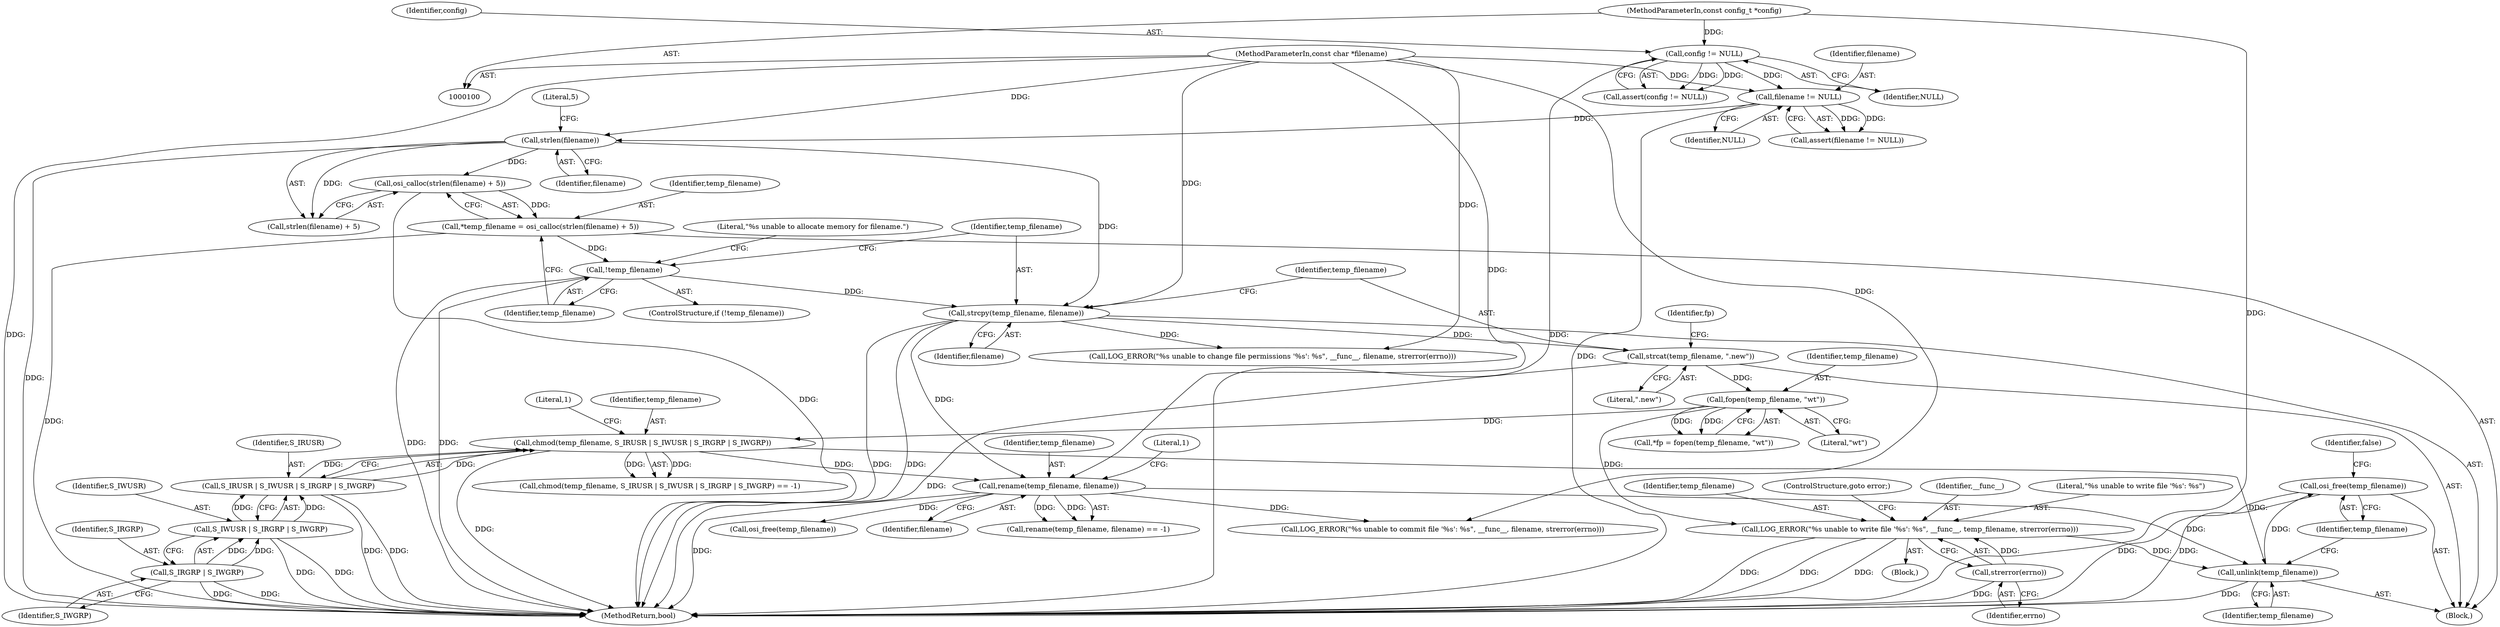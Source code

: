 digraph "0_Android_472271b153c5dc53c28beac55480a8d8434b2d5c_56@API" {
"1000282" [label="(Call,osi_free(temp_filename))"];
"1000280" [label="(Call,unlink(temp_filename))"];
"1000262" [label="(Call,rename(temp_filename, filename))"];
"1000241" [label="(Call,chmod(temp_filename, S_IRUSR | S_IWUSR | S_IRGRP | S_IWGRP))"];
"1000143" [label="(Call,fopen(temp_filename, \"wt\"))"];
"1000137" [label="(Call,strcat(temp_filename, \".new\"))"];
"1000134" [label="(Call,strcpy(temp_filename, filename))"];
"1000126" [label="(Call,!temp_filename)"];
"1000118" [label="(Call,*temp_filename = osi_calloc(strlen(filename) + 5))"];
"1000120" [label="(Call,osi_calloc(strlen(filename) + 5))"];
"1000122" [label="(Call,strlen(filename))"];
"1000109" [label="(Call,filename != NULL)"];
"1000102" [label="(MethodParameterIn,const char *filename)"];
"1000105" [label="(Call,config != NULL)"];
"1000101" [label="(MethodParameterIn,const config_t *config)"];
"1000243" [label="(Call,S_IRUSR | S_IWUSR | S_IRGRP | S_IWGRP)"];
"1000245" [label="(Call,S_IWUSR | S_IRGRP | S_IWGRP)"];
"1000247" [label="(Call,S_IRGRP | S_IWGRP)"];
"1000150" [label="(Call,LOG_ERROR(\"%s unable to write file '%s': %s\", __func__, temp_filename, strerror(errno)))"];
"1000154" [label="(Call,strerror(errno))"];
"1000150" [label="(Call,LOG_ERROR(\"%s unable to write file '%s': %s\", __func__, temp_filename, strerror(errno)))"];
"1000120" [label="(Call,osi_calloc(strlen(filename) + 5))"];
"1000137" [label="(Call,strcat(temp_filename, \".new\"))"];
"1000109" [label="(Call,filename != NULL)"];
"1000124" [label="(Literal,5)"];
"1000261" [label="(Call,rename(temp_filename, filename) == -1)"];
"1000283" [label="(Identifier,temp_filename)"];
"1000141" [label="(Call,*fp = fopen(temp_filename, \"wt\"))"];
"1000102" [label="(MethodParameterIn,const char *filename)"];
"1000121" [label="(Call,strlen(filename) + 5)"];
"1000149" [label="(Block,)"];
"1000126" [label="(Call,!temp_filename)"];
"1000151" [label="(Literal,\"%s unable to write file '%s': %s\")"];
"1000253" [label="(Call,LOG_ERROR(\"%s unable to change file permissions '%s': %s\", __func__, filename, strerror(errno)))"];
"1000153" [label="(Identifier,temp_filename)"];
"1000268" [label="(Call,LOG_ERROR(\"%s unable to commit file '%s': %s\", __func__, filename, strerror(errno)))"];
"1000248" [label="(Identifier,S_IRGRP)"];
"1000156" [label="(ControlStructure,goto error;)"];
"1000122" [label="(Call,strlen(filename))"];
"1000127" [label="(Identifier,temp_filename)"];
"1000101" [label="(MethodParameterIn,const config_t *config)"];
"1000241" [label="(Call,chmod(temp_filename, S_IRUSR | S_IWUSR | S_IRGRP | S_IWGRP))"];
"1000152" [label="(Identifier,__func__)"];
"1000118" [label="(Call,*temp_filename = osi_calloc(strlen(filename) + 5))"];
"1000243" [label="(Call,S_IRUSR | S_IWUSR | S_IRGRP | S_IWGRP)"];
"1000119" [label="(Identifier,temp_filename)"];
"1000282" [label="(Call,osi_free(temp_filename))"];
"1000139" [label="(Literal,\".new\")"];
"1000266" [label="(Literal,1)"];
"1000105" [label="(Call,config != NULL)"];
"1000125" [label="(ControlStructure,if (!temp_filename))"];
"1000275" [label="(Call,osi_free(temp_filename))"];
"1000242" [label="(Identifier,temp_filename)"];
"1000264" [label="(Identifier,filename)"];
"1000262" [label="(Call,rename(temp_filename, filename))"];
"1000107" [label="(Identifier,NULL)"];
"1000143" [label="(Call,fopen(temp_filename, \"wt\"))"];
"1000245" [label="(Call,S_IWUSR | S_IRGRP | S_IWGRP)"];
"1000136" [label="(Identifier,filename)"];
"1000249" [label="(Identifier,S_IWGRP)"];
"1000286" [label="(MethodReturn,bool)"];
"1000110" [label="(Identifier,filename)"];
"1000104" [label="(Call,assert(config != NULL))"];
"1000247" [label="(Call,S_IRGRP | S_IWGRP)"];
"1000106" [label="(Identifier,config)"];
"1000123" [label="(Identifier,filename)"];
"1000263" [label="(Identifier,temp_filename)"];
"1000155" [label="(Identifier,errno)"];
"1000138" [label="(Identifier,temp_filename)"];
"1000111" [label="(Identifier,NULL)"];
"1000134" [label="(Call,strcpy(temp_filename, filename))"];
"1000246" [label="(Identifier,S_IWUSR)"];
"1000240" [label="(Call,chmod(temp_filename, S_IRUSR | S_IWUSR | S_IRGRP | S_IWGRP) == -1)"];
"1000145" [label="(Literal,\"wt\")"];
"1000108" [label="(Call,assert(filename != NULL))"];
"1000154" [label="(Call,strerror(errno))"];
"1000103" [label="(Block,)"];
"1000142" [label="(Identifier,fp)"];
"1000135" [label="(Identifier,temp_filename)"];
"1000280" [label="(Call,unlink(temp_filename))"];
"1000281" [label="(Identifier,temp_filename)"];
"1000285" [label="(Identifier,false)"];
"1000251" [label="(Literal,1)"];
"1000244" [label="(Identifier,S_IRUSR)"];
"1000144" [label="(Identifier,temp_filename)"];
"1000130" [label="(Literal,\"%s unable to allocate memory for filename.\")"];
"1000282" -> "1000103"  [label="AST: "];
"1000282" -> "1000283"  [label="CFG: "];
"1000283" -> "1000282"  [label="AST: "];
"1000285" -> "1000282"  [label="CFG: "];
"1000282" -> "1000286"  [label="DDG: "];
"1000282" -> "1000286"  [label="DDG: "];
"1000280" -> "1000282"  [label="DDG: "];
"1000280" -> "1000103"  [label="AST: "];
"1000280" -> "1000281"  [label="CFG: "];
"1000281" -> "1000280"  [label="AST: "];
"1000283" -> "1000280"  [label="CFG: "];
"1000280" -> "1000286"  [label="DDG: "];
"1000262" -> "1000280"  [label="DDG: "];
"1000150" -> "1000280"  [label="DDG: "];
"1000241" -> "1000280"  [label="DDG: "];
"1000262" -> "1000261"  [label="AST: "];
"1000262" -> "1000264"  [label="CFG: "];
"1000263" -> "1000262"  [label="AST: "];
"1000264" -> "1000262"  [label="AST: "];
"1000266" -> "1000262"  [label="CFG: "];
"1000262" -> "1000286"  [label="DDG: "];
"1000262" -> "1000261"  [label="DDG: "];
"1000262" -> "1000261"  [label="DDG: "];
"1000241" -> "1000262"  [label="DDG: "];
"1000134" -> "1000262"  [label="DDG: "];
"1000102" -> "1000262"  [label="DDG: "];
"1000262" -> "1000268"  [label="DDG: "];
"1000262" -> "1000275"  [label="DDG: "];
"1000241" -> "1000240"  [label="AST: "];
"1000241" -> "1000243"  [label="CFG: "];
"1000242" -> "1000241"  [label="AST: "];
"1000243" -> "1000241"  [label="AST: "];
"1000251" -> "1000241"  [label="CFG: "];
"1000241" -> "1000286"  [label="DDG: "];
"1000241" -> "1000240"  [label="DDG: "];
"1000241" -> "1000240"  [label="DDG: "];
"1000143" -> "1000241"  [label="DDG: "];
"1000243" -> "1000241"  [label="DDG: "];
"1000243" -> "1000241"  [label="DDG: "];
"1000143" -> "1000141"  [label="AST: "];
"1000143" -> "1000145"  [label="CFG: "];
"1000144" -> "1000143"  [label="AST: "];
"1000145" -> "1000143"  [label="AST: "];
"1000141" -> "1000143"  [label="CFG: "];
"1000143" -> "1000141"  [label="DDG: "];
"1000143" -> "1000141"  [label="DDG: "];
"1000137" -> "1000143"  [label="DDG: "];
"1000143" -> "1000150"  [label="DDG: "];
"1000137" -> "1000103"  [label="AST: "];
"1000137" -> "1000139"  [label="CFG: "];
"1000138" -> "1000137"  [label="AST: "];
"1000139" -> "1000137"  [label="AST: "];
"1000142" -> "1000137"  [label="CFG: "];
"1000137" -> "1000286"  [label="DDG: "];
"1000134" -> "1000137"  [label="DDG: "];
"1000134" -> "1000103"  [label="AST: "];
"1000134" -> "1000136"  [label="CFG: "];
"1000135" -> "1000134"  [label="AST: "];
"1000136" -> "1000134"  [label="AST: "];
"1000138" -> "1000134"  [label="CFG: "];
"1000134" -> "1000286"  [label="DDG: "];
"1000134" -> "1000286"  [label="DDG: "];
"1000126" -> "1000134"  [label="DDG: "];
"1000122" -> "1000134"  [label="DDG: "];
"1000102" -> "1000134"  [label="DDG: "];
"1000134" -> "1000253"  [label="DDG: "];
"1000126" -> "1000125"  [label="AST: "];
"1000126" -> "1000127"  [label="CFG: "];
"1000127" -> "1000126"  [label="AST: "];
"1000130" -> "1000126"  [label="CFG: "];
"1000135" -> "1000126"  [label="CFG: "];
"1000126" -> "1000286"  [label="DDG: "];
"1000126" -> "1000286"  [label="DDG: "];
"1000118" -> "1000126"  [label="DDG: "];
"1000118" -> "1000103"  [label="AST: "];
"1000118" -> "1000120"  [label="CFG: "];
"1000119" -> "1000118"  [label="AST: "];
"1000120" -> "1000118"  [label="AST: "];
"1000127" -> "1000118"  [label="CFG: "];
"1000118" -> "1000286"  [label="DDG: "];
"1000120" -> "1000118"  [label="DDG: "];
"1000120" -> "1000121"  [label="CFG: "];
"1000121" -> "1000120"  [label="AST: "];
"1000120" -> "1000286"  [label="DDG: "];
"1000122" -> "1000120"  [label="DDG: "];
"1000122" -> "1000121"  [label="AST: "];
"1000122" -> "1000123"  [label="CFG: "];
"1000123" -> "1000122"  [label="AST: "];
"1000124" -> "1000122"  [label="CFG: "];
"1000122" -> "1000286"  [label="DDG: "];
"1000122" -> "1000121"  [label="DDG: "];
"1000109" -> "1000122"  [label="DDG: "];
"1000102" -> "1000122"  [label="DDG: "];
"1000109" -> "1000108"  [label="AST: "];
"1000109" -> "1000111"  [label="CFG: "];
"1000110" -> "1000109"  [label="AST: "];
"1000111" -> "1000109"  [label="AST: "];
"1000108" -> "1000109"  [label="CFG: "];
"1000109" -> "1000286"  [label="DDG: "];
"1000109" -> "1000108"  [label="DDG: "];
"1000109" -> "1000108"  [label="DDG: "];
"1000102" -> "1000109"  [label="DDG: "];
"1000105" -> "1000109"  [label="DDG: "];
"1000102" -> "1000100"  [label="AST: "];
"1000102" -> "1000286"  [label="DDG: "];
"1000102" -> "1000253"  [label="DDG: "];
"1000102" -> "1000268"  [label="DDG: "];
"1000105" -> "1000104"  [label="AST: "];
"1000105" -> "1000107"  [label="CFG: "];
"1000106" -> "1000105"  [label="AST: "];
"1000107" -> "1000105"  [label="AST: "];
"1000104" -> "1000105"  [label="CFG: "];
"1000105" -> "1000286"  [label="DDG: "];
"1000105" -> "1000104"  [label="DDG: "];
"1000105" -> "1000104"  [label="DDG: "];
"1000101" -> "1000105"  [label="DDG: "];
"1000101" -> "1000100"  [label="AST: "];
"1000101" -> "1000286"  [label="DDG: "];
"1000243" -> "1000245"  [label="CFG: "];
"1000244" -> "1000243"  [label="AST: "];
"1000245" -> "1000243"  [label="AST: "];
"1000243" -> "1000286"  [label="DDG: "];
"1000243" -> "1000286"  [label="DDG: "];
"1000245" -> "1000243"  [label="DDG: "];
"1000245" -> "1000243"  [label="DDG: "];
"1000245" -> "1000247"  [label="CFG: "];
"1000246" -> "1000245"  [label="AST: "];
"1000247" -> "1000245"  [label="AST: "];
"1000245" -> "1000286"  [label="DDG: "];
"1000245" -> "1000286"  [label="DDG: "];
"1000247" -> "1000245"  [label="DDG: "];
"1000247" -> "1000245"  [label="DDG: "];
"1000247" -> "1000249"  [label="CFG: "];
"1000248" -> "1000247"  [label="AST: "];
"1000249" -> "1000247"  [label="AST: "];
"1000247" -> "1000286"  [label="DDG: "];
"1000247" -> "1000286"  [label="DDG: "];
"1000150" -> "1000149"  [label="AST: "];
"1000150" -> "1000154"  [label="CFG: "];
"1000151" -> "1000150"  [label="AST: "];
"1000152" -> "1000150"  [label="AST: "];
"1000153" -> "1000150"  [label="AST: "];
"1000154" -> "1000150"  [label="AST: "];
"1000156" -> "1000150"  [label="CFG: "];
"1000150" -> "1000286"  [label="DDG: "];
"1000150" -> "1000286"  [label="DDG: "];
"1000150" -> "1000286"  [label="DDG: "];
"1000154" -> "1000150"  [label="DDG: "];
"1000154" -> "1000155"  [label="CFG: "];
"1000155" -> "1000154"  [label="AST: "];
"1000154" -> "1000286"  [label="DDG: "];
}
